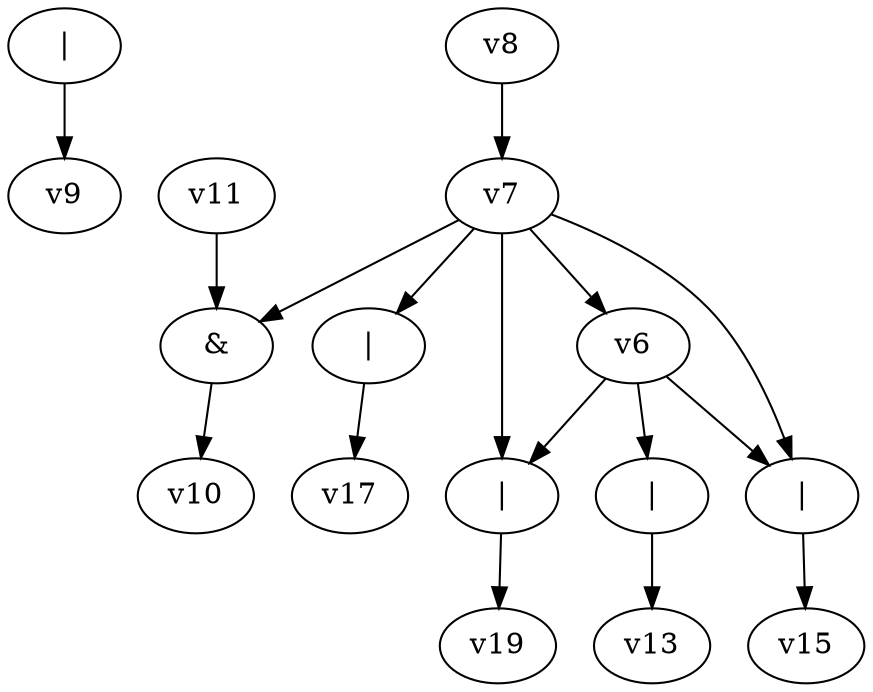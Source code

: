 digraph G { 
v0 [label="|"]; 
v1 [label="&"]; 
v12 [label="|"]; 
v14 [label="|"]; 
v16 [label="|"]; 
v18 [label="|"]; 
v0 -> v9;
v1 -> v10;
v6 -> v12 -> v13;
v6 -> v14 -> v15;
v6 -> v18 -> v19;
v7 -> v1;
v7 -> v6;
v7 -> v14;
v7 -> v16 -> v17;
v7 -> v18;
v8 -> v7;
v11 -> v1;
}